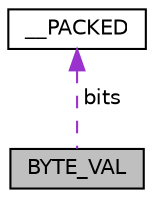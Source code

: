 digraph "BYTE_VAL"
{
  edge [fontname="Helvetica",fontsize="10",labelfontname="Helvetica",labelfontsize="10"];
  node [fontname="Helvetica",fontsize="10",shape=record];
  Node1 [label="BYTE_VAL",height=0.2,width=0.4,color="black", fillcolor="grey75", style="filled", fontcolor="black"];
  Node2 -> Node1 [dir="back",color="darkorchid3",fontsize="10",style="dashed",label=" bits" ,fontname="Helvetica"];
  Node2 [label="__PACKED",height=0.2,width=0.4,color="black", fillcolor="white", style="filled",URL="$struct_b_y_t_e___v_a_l_1_1_____p_a_c_k_e_d.html"];
}
